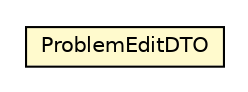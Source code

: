 #!/usr/local/bin/dot
#
# Class diagram 
# Generated by UMLGraph version 5.1 (http://www.umlgraph.org/)
#

digraph G {
	edge [fontname="Helvetica",fontsize=10,labelfontname="Helvetica",labelfontsize=10];
	node [fontname="Helvetica",fontsize=10,shape=plaintext];
	nodesep=0.25;
	ranksep=0.5;
	// cn.edu.uestc.acmicpc.db.dto.impl.problem.ProblemEditDTO
	c16342 [label=<<table title="cn.edu.uestc.acmicpc.db.dto.impl.problem.ProblemEditDTO" border="0" cellborder="1" cellspacing="0" cellpadding="2" port="p" bgcolor="lemonChiffon" href="./ProblemEditDTO.html">
		<tr><td><table border="0" cellspacing="0" cellpadding="1">
<tr><td align="center" balign="center"> ProblemEditDTO </td></tr>
		</table></td></tr>
		</table>>, fontname="Helvetica", fontcolor="black", fontsize=10.0];
}

